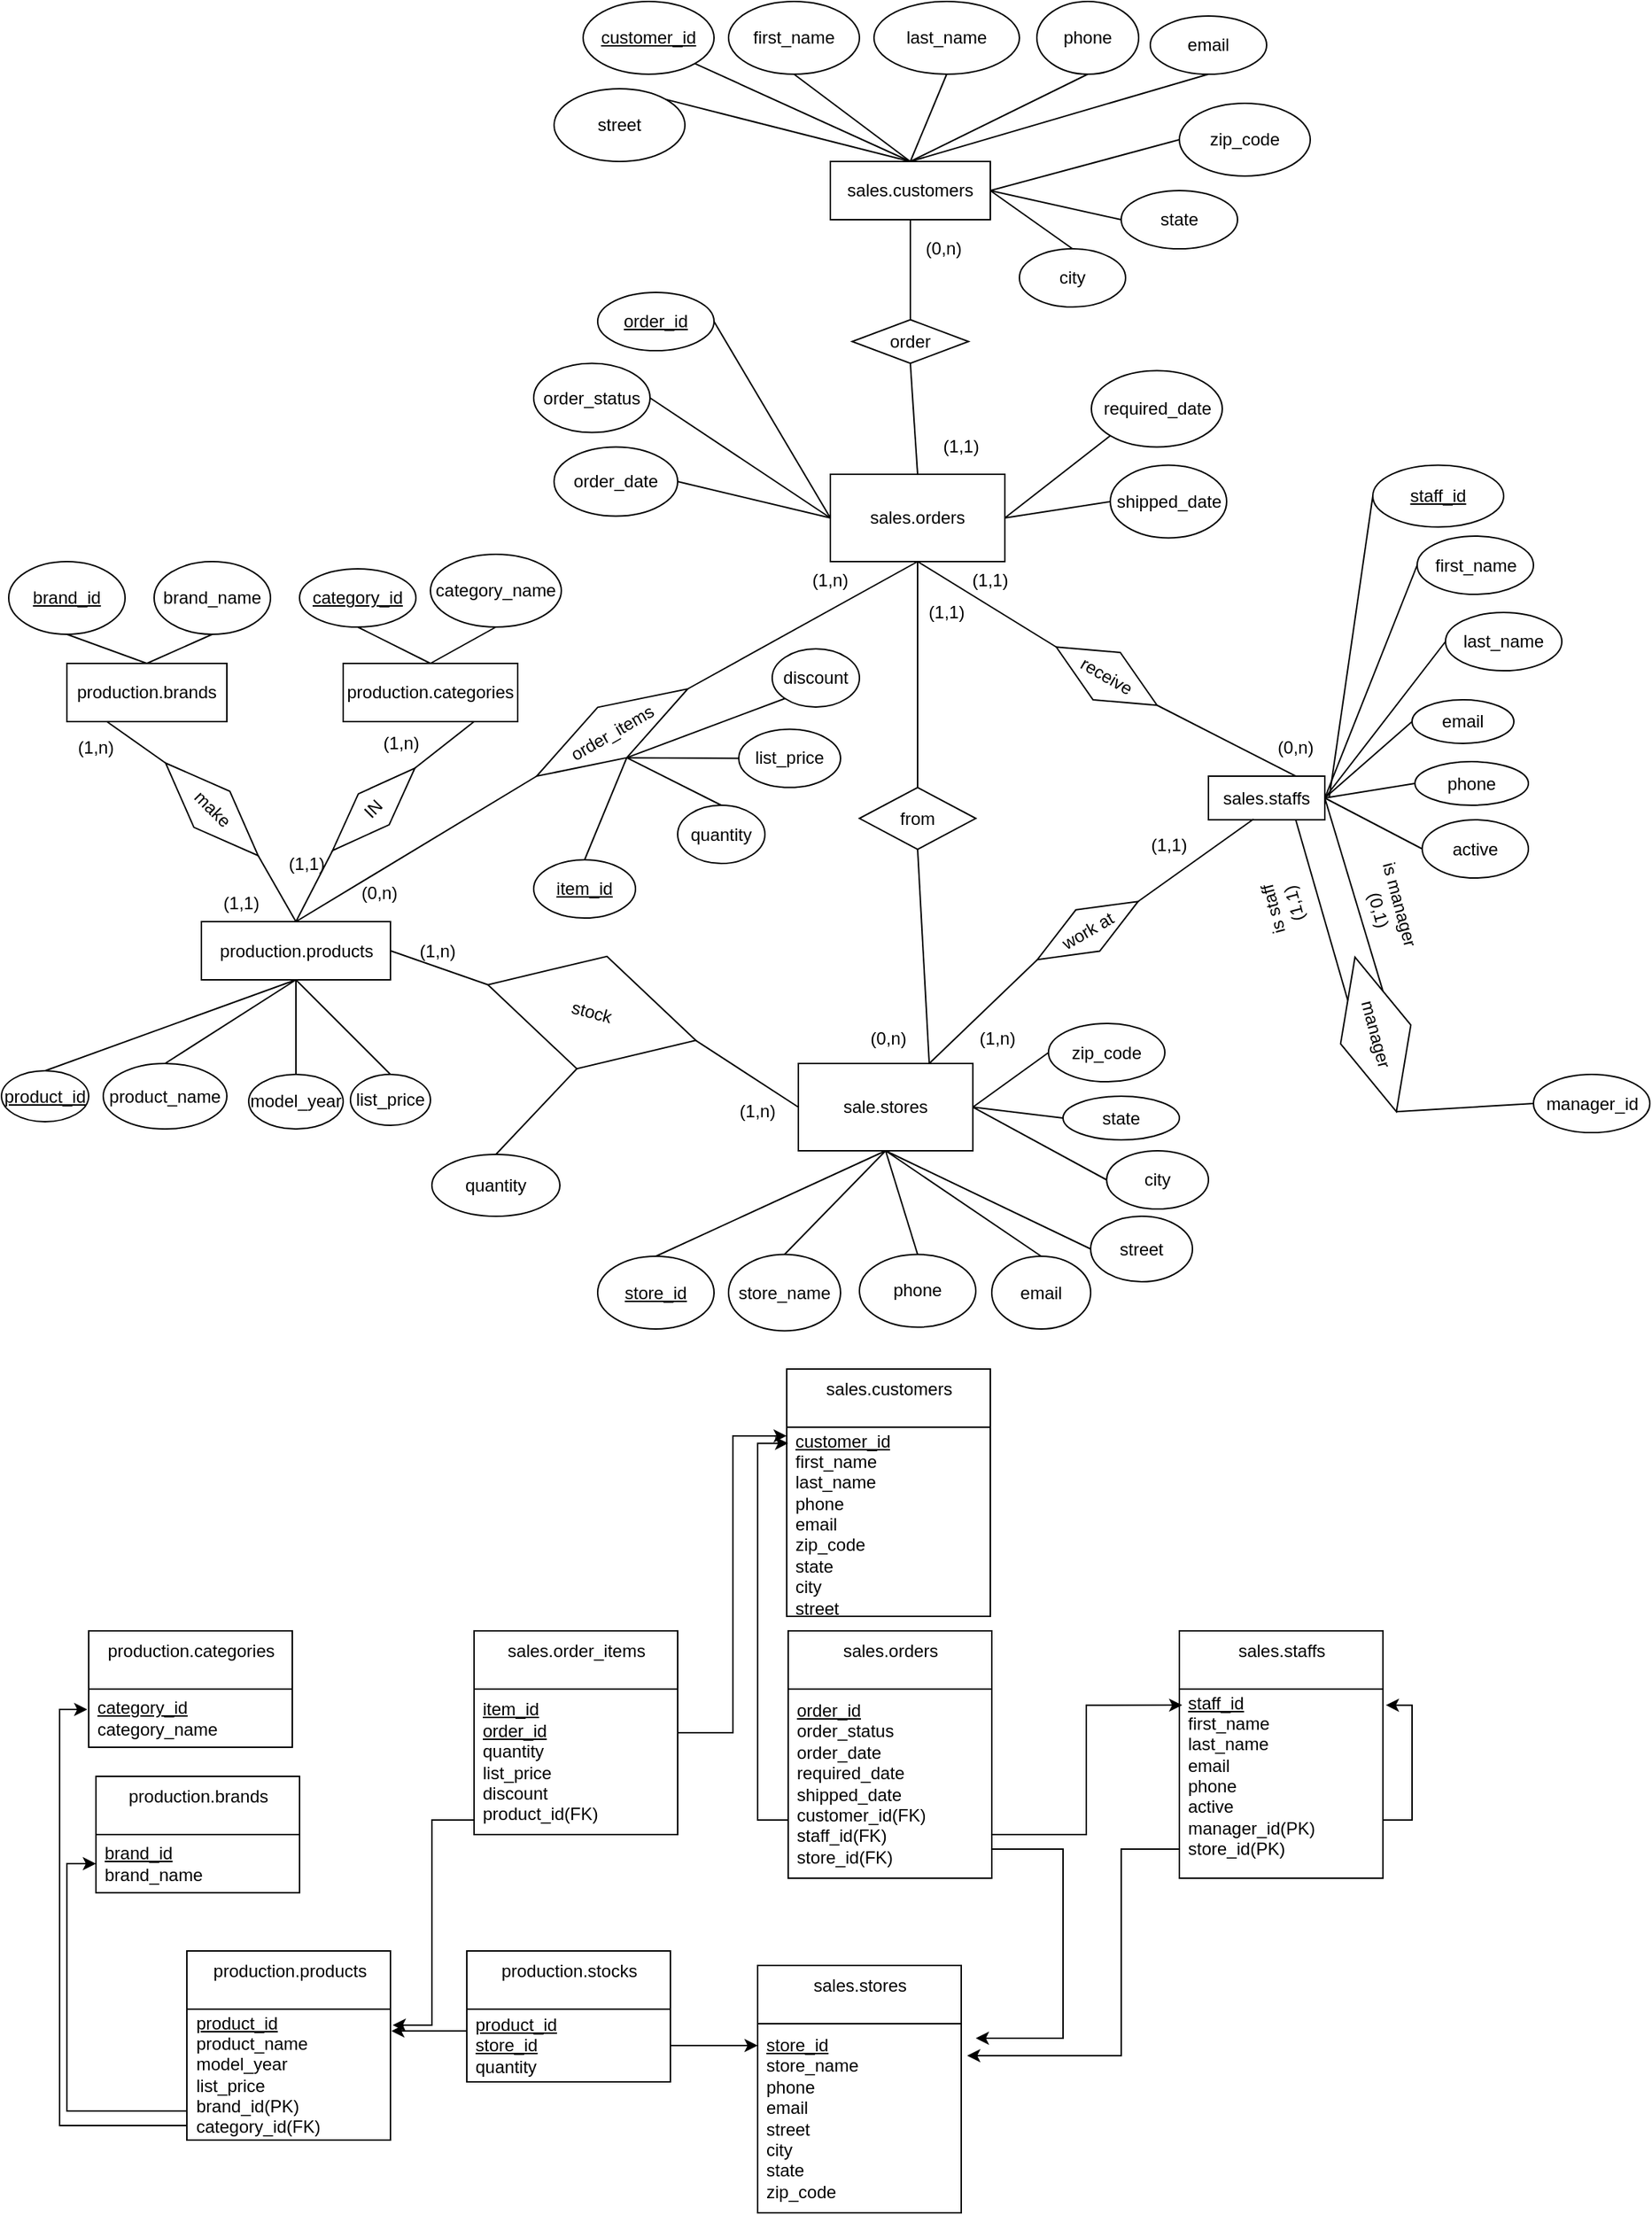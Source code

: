 <mxfile version="14.1.8" type="device"><diagram id="wmfl4f0m1y7JSXgyJRlf" name="Page-1"><mxGraphModel dx="1092" dy="494" grid="1" gridSize="10" guides="1" tooltips="1" connect="1" arrows="1" fold="1" page="1" pageScale="1" pageWidth="1654" pageHeight="2336" math="0" shadow="0"><root><mxCell id="0"/><mxCell id="1" parent="0"/><mxCell id="aGYe7nIc2LPb9iFw2X_y-1" value="production.brands" style="rounded=0;whiteSpace=wrap;html=1;" parent="1" vertex="1"><mxGeometry x="45" y="455" width="110" height="40" as="geometry"/></mxCell><mxCell id="aGYe7nIc2LPb9iFw2X_y-2" value="&lt;u&gt;brand_id&lt;/u&gt;" style="ellipse;whiteSpace=wrap;html=1;" parent="1" vertex="1"><mxGeometry x="5" y="385" width="80" height="50" as="geometry"/></mxCell><mxCell id="aGYe7nIc2LPb9iFw2X_y-3" value="brand_name" style="ellipse;whiteSpace=wrap;html=1;" parent="1" vertex="1"><mxGeometry x="105" y="385" width="80" height="50" as="geometry"/></mxCell><mxCell id="aGYe7nIc2LPb9iFw2X_y-4" value="production.categories" style="rounded=0;whiteSpace=wrap;html=1;" parent="1" vertex="1"><mxGeometry x="235" y="455" width="120" height="40" as="geometry"/></mxCell><mxCell id="aGYe7nIc2LPb9iFw2X_y-5" value="&lt;u&gt;category_id&lt;/u&gt;" style="ellipse;whiteSpace=wrap;html=1;" parent="1" vertex="1"><mxGeometry x="205" y="390" width="80" height="40" as="geometry"/></mxCell><mxCell id="aGYe7nIc2LPb9iFw2X_y-6" value="category_name" style="ellipse;whiteSpace=wrap;html=1;" parent="1" vertex="1"><mxGeometry x="295" y="380" width="90" height="50" as="geometry"/></mxCell><mxCell id="aGYe7nIc2LPb9iFw2X_y-7" value="production.products" style="rounded=0;whiteSpace=wrap;html=1;" parent="1" vertex="1"><mxGeometry x="137.5" y="632.5" width="130" height="40" as="geometry"/></mxCell><mxCell id="aGYe7nIc2LPb9iFw2X_y-8" value="&lt;u&gt;product_id&lt;/u&gt;" style="ellipse;whiteSpace=wrap;html=1;" parent="1" vertex="1"><mxGeometry y="735" width="60" height="35" as="geometry"/></mxCell><mxCell id="aGYe7nIc2LPb9iFw2X_y-9" value="product_name" style="ellipse;whiteSpace=wrap;html=1;" parent="1" vertex="1"><mxGeometry x="70" y="730" width="85" height="45" as="geometry"/></mxCell><mxCell id="aGYe7nIc2LPb9iFw2X_y-10" value="model_year" style="ellipse;whiteSpace=wrap;html=1;" parent="1" vertex="1"><mxGeometry x="170" y="737.5" width="65" height="37.5" as="geometry"/></mxCell><mxCell id="aGYe7nIc2LPb9iFw2X_y-11" value="list_price" style="ellipse;whiteSpace=wrap;html=1;" parent="1" vertex="1"><mxGeometry x="240" y="737.5" width="55" height="35" as="geometry"/></mxCell><mxCell id="aGYe7nIc2LPb9iFw2X_y-12" value="" style="endArrow=none;html=1;entryX=0.5;entryY=1;entryDx=0;entryDy=0;exitX=0.5;exitY=0;exitDx=0;exitDy=0;" parent="1" source="aGYe7nIc2LPb9iFw2X_y-1" target="aGYe7nIc2LPb9iFw2X_y-2" edge="1"><mxGeometry width="50" height="50" relative="1" as="geometry"><mxPoint x="425" y="555" as="sourcePoint"/><mxPoint x="475" y="505" as="targetPoint"/></mxGeometry></mxCell><mxCell id="aGYe7nIc2LPb9iFw2X_y-13" value="" style="endArrow=none;html=1;entryX=0.5;entryY=0;entryDx=0;entryDy=0;exitX=0.5;exitY=1;exitDx=0;exitDy=0;" parent="1" source="aGYe7nIc2LPb9iFw2X_y-3" target="aGYe7nIc2LPb9iFw2X_y-1" edge="1"><mxGeometry width="50" height="50" relative="1" as="geometry"><mxPoint x="110" y="465" as="sourcePoint"/><mxPoint x="55" y="445" as="targetPoint"/></mxGeometry></mxCell><mxCell id="aGYe7nIc2LPb9iFw2X_y-14" value="" style="endArrow=none;html=1;entryX=0.5;entryY=1;entryDx=0;entryDy=0;exitX=0.5;exitY=0;exitDx=0;exitDy=0;" parent="1" source="aGYe7nIc2LPb9iFw2X_y-4" target="aGYe7nIc2LPb9iFw2X_y-5" edge="1"><mxGeometry width="50" height="50" relative="1" as="geometry"><mxPoint x="120" y="475" as="sourcePoint"/><mxPoint x="65" y="455" as="targetPoint"/></mxGeometry></mxCell><mxCell id="aGYe7nIc2LPb9iFw2X_y-15" value="" style="endArrow=none;html=1;entryX=0.5;entryY=1;entryDx=0;entryDy=0;" parent="1" target="aGYe7nIc2LPb9iFw2X_y-6" edge="1"><mxGeometry width="50" height="50" relative="1" as="geometry"><mxPoint x="295" y="455" as="sourcePoint"/><mxPoint x="75" y="465" as="targetPoint"/></mxGeometry></mxCell><mxCell id="aGYe7nIc2LPb9iFw2X_y-16" value="" style="endArrow=none;html=1;entryX=0.5;entryY=1;entryDx=0;entryDy=0;exitX=0.5;exitY=0;exitDx=0;exitDy=0;" parent="1" source="aGYe7nIc2LPb9iFw2X_y-8" target="aGYe7nIc2LPb9iFw2X_y-7" edge="1"><mxGeometry width="50" height="50" relative="1" as="geometry"><mxPoint x="425" y="665" as="sourcePoint"/><mxPoint x="475" y="615" as="targetPoint"/></mxGeometry></mxCell><mxCell id="aGYe7nIc2LPb9iFw2X_y-17" value="" style="endArrow=none;html=1;entryX=0.5;entryY=1;entryDx=0;entryDy=0;exitX=0.5;exitY=0;exitDx=0;exitDy=0;" parent="1" source="aGYe7nIc2LPb9iFw2X_y-9" target="aGYe7nIc2LPb9iFw2X_y-7" edge="1"><mxGeometry width="50" height="50" relative="1" as="geometry"><mxPoint x="55" y="745" as="sourcePoint"/><mxPoint x="200" y="665" as="targetPoint"/></mxGeometry></mxCell><mxCell id="aGYe7nIc2LPb9iFw2X_y-18" value="" style="endArrow=none;html=1;entryX=0.5;entryY=1;entryDx=0;entryDy=0;exitX=0.5;exitY=0;exitDx=0;exitDy=0;" parent="1" source="aGYe7nIc2LPb9iFw2X_y-10" target="aGYe7nIc2LPb9iFw2X_y-7" edge="1"><mxGeometry width="50" height="50" relative="1" as="geometry"><mxPoint x="65" y="755" as="sourcePoint"/><mxPoint x="210" y="675" as="targetPoint"/></mxGeometry></mxCell><mxCell id="aGYe7nIc2LPb9iFw2X_y-19" value="" style="endArrow=none;html=1;entryX=0.5;entryY=1;entryDx=0;entryDy=0;exitX=0.5;exitY=0;exitDx=0;exitDy=0;" parent="1" source="aGYe7nIc2LPb9iFw2X_y-11" target="aGYe7nIc2LPb9iFw2X_y-7" edge="1"><mxGeometry width="50" height="50" relative="1" as="geometry"><mxPoint x="75" y="765" as="sourcePoint"/><mxPoint x="220" y="685" as="targetPoint"/></mxGeometry></mxCell><mxCell id="aGYe7nIc2LPb9iFw2X_y-22" value="make" style="rhombus;whiteSpace=wrap;html=1;rotation=45;" parent="1" vertex="1"><mxGeometry x="99.7" y="537.8" width="90" height="35" as="geometry"/></mxCell><mxCell id="aGYe7nIc2LPb9iFw2X_y-25" value="sales.customers" style="rounded=0;whiteSpace=wrap;html=1;" parent="1" vertex="1"><mxGeometry x="570" y="110" width="110" height="40" as="geometry"/></mxCell><mxCell id="aGYe7nIc2LPb9iFw2X_y-26" value="&lt;u&gt;customer_id&lt;/u&gt;" style="ellipse;whiteSpace=wrap;html=1;" parent="1" vertex="1"><mxGeometry x="400" width="90" height="50" as="geometry"/></mxCell><mxCell id="aGYe7nIc2LPb9iFw2X_y-27" value="first_name" style="ellipse;whiteSpace=wrap;html=1;" parent="1" vertex="1"><mxGeometry x="500" width="90" height="50" as="geometry"/></mxCell><mxCell id="aGYe7nIc2LPb9iFw2X_y-28" value="last_name" style="ellipse;whiteSpace=wrap;html=1;" parent="1" vertex="1"><mxGeometry x="600" width="100" height="50" as="geometry"/></mxCell><mxCell id="aGYe7nIc2LPb9iFw2X_y-29" value="phone" style="ellipse;whiteSpace=wrap;html=1;" parent="1" vertex="1"><mxGeometry x="712" width="70" height="50" as="geometry"/></mxCell><mxCell id="aGYe7nIc2LPb9iFw2X_y-30" value="email" style="ellipse;whiteSpace=wrap;html=1;" parent="1" vertex="1"><mxGeometry x="790" y="10" width="80" height="40" as="geometry"/></mxCell><mxCell id="aGYe7nIc2LPb9iFw2X_y-31" value="street" style="ellipse;whiteSpace=wrap;html=1;" parent="1" vertex="1"><mxGeometry x="380" y="60" width="90" height="50" as="geometry"/></mxCell><mxCell id="aGYe7nIc2LPb9iFw2X_y-32" value="city" style="ellipse;whiteSpace=wrap;html=1;" parent="1" vertex="1"><mxGeometry x="700" y="170" width="73" height="40" as="geometry"/></mxCell><mxCell id="aGYe7nIc2LPb9iFw2X_y-33" value="state" style="ellipse;whiteSpace=wrap;html=1;" parent="1" vertex="1"><mxGeometry x="770" y="130" width="80" height="40" as="geometry"/></mxCell><mxCell id="aGYe7nIc2LPb9iFw2X_y-34" value="zip_code" style="ellipse;whiteSpace=wrap;html=1;" parent="1" vertex="1"><mxGeometry x="810" y="70" width="90" height="50" as="geometry"/></mxCell><mxCell id="aGYe7nIc2LPb9iFw2X_y-36" value="" style="endArrow=none;html=1;entryX=1;entryY=1;entryDx=0;entryDy=0;exitX=0.5;exitY=0;exitDx=0;exitDy=0;" parent="1" source="aGYe7nIc2LPb9iFw2X_y-25" target="aGYe7nIc2LPb9iFw2X_y-26" edge="1"><mxGeometry width="50" height="50" relative="1" as="geometry"><mxPoint x="550" y="280" as="sourcePoint"/><mxPoint x="600" y="230" as="targetPoint"/></mxGeometry></mxCell><mxCell id="aGYe7nIc2LPb9iFw2X_y-37" value="" style="endArrow=none;html=1;entryX=1;entryY=0;entryDx=0;entryDy=0;exitX=0.5;exitY=0;exitDx=0;exitDy=0;" parent="1" source="aGYe7nIc2LPb9iFw2X_y-25" target="aGYe7nIc2LPb9iFw2X_y-31" edge="1"><mxGeometry width="50" height="50" relative="1" as="geometry"><mxPoint x="635" y="120" as="sourcePoint"/><mxPoint x="486.82" y="52.678" as="targetPoint"/></mxGeometry></mxCell><mxCell id="aGYe7nIc2LPb9iFw2X_y-39" value="" style="endArrow=none;html=1;entryX=0.5;entryY=1;entryDx=0;entryDy=0;exitX=0.5;exitY=0;exitDx=0;exitDy=0;" parent="1" source="aGYe7nIc2LPb9iFw2X_y-25" target="aGYe7nIc2LPb9iFw2X_y-27" edge="1"><mxGeometry width="50" height="50" relative="1" as="geometry"><mxPoint x="655" y="140" as="sourcePoint"/><mxPoint x="506.82" y="72.678" as="targetPoint"/></mxGeometry></mxCell><mxCell id="aGYe7nIc2LPb9iFw2X_y-40" value="" style="endArrow=none;html=1;entryX=0.5;entryY=1;entryDx=0;entryDy=0;exitX=0.5;exitY=0;exitDx=0;exitDy=0;" parent="1" source="aGYe7nIc2LPb9iFw2X_y-25" target="aGYe7nIc2LPb9iFw2X_y-28" edge="1"><mxGeometry width="50" height="50" relative="1" as="geometry"><mxPoint x="665" y="150" as="sourcePoint"/><mxPoint x="516.82" y="82.678" as="targetPoint"/></mxGeometry></mxCell><mxCell id="aGYe7nIc2LPb9iFw2X_y-41" value="" style="endArrow=none;html=1;entryX=0.5;entryY=1;entryDx=0;entryDy=0;exitX=0.5;exitY=0;exitDx=0;exitDy=0;" parent="1" source="aGYe7nIc2LPb9iFw2X_y-25" target="aGYe7nIc2LPb9iFw2X_y-29" edge="1"><mxGeometry width="50" height="50" relative="1" as="geometry"><mxPoint x="675" y="160" as="sourcePoint"/><mxPoint x="526.82" y="92.678" as="targetPoint"/></mxGeometry></mxCell><mxCell id="aGYe7nIc2LPb9iFw2X_y-42" value="" style="endArrow=none;html=1;entryX=0.5;entryY=1;entryDx=0;entryDy=0;exitX=0.5;exitY=0;exitDx=0;exitDy=0;" parent="1" source="aGYe7nIc2LPb9iFw2X_y-25" target="aGYe7nIc2LPb9iFw2X_y-30" edge="1"><mxGeometry width="50" height="50" relative="1" as="geometry"><mxPoint x="685" y="170" as="sourcePoint"/><mxPoint x="536.82" y="102.678" as="targetPoint"/></mxGeometry></mxCell><mxCell id="aGYe7nIc2LPb9iFw2X_y-43" value="" style="endArrow=none;html=1;entryX=0;entryY=0.5;entryDx=0;entryDy=0;exitX=1;exitY=0.5;exitDx=0;exitDy=0;" parent="1" source="aGYe7nIc2LPb9iFw2X_y-25" target="aGYe7nIc2LPb9iFw2X_y-34" edge="1"><mxGeometry width="50" height="50" relative="1" as="geometry"><mxPoint x="695" y="180" as="sourcePoint"/><mxPoint x="546.82" y="112.678" as="targetPoint"/></mxGeometry></mxCell><mxCell id="aGYe7nIc2LPb9iFw2X_y-44" value="" style="endArrow=none;html=1;entryX=1;entryY=0.5;entryDx=0;entryDy=0;exitX=0;exitY=0.5;exitDx=0;exitDy=0;" parent="1" source="aGYe7nIc2LPb9iFw2X_y-33" target="aGYe7nIc2LPb9iFw2X_y-25" edge="1"><mxGeometry width="50" height="50" relative="1" as="geometry"><mxPoint x="705" y="190" as="sourcePoint"/><mxPoint x="556.82" y="122.678" as="targetPoint"/></mxGeometry></mxCell><mxCell id="aGYe7nIc2LPb9iFw2X_y-45" value="" style="endArrow=none;html=1;entryX=1;entryY=0.5;entryDx=0;entryDy=0;exitX=0.5;exitY=0;exitDx=0;exitDy=0;" parent="1" source="aGYe7nIc2LPb9iFw2X_y-32" target="aGYe7nIc2LPb9iFw2X_y-25" edge="1"><mxGeometry width="50" height="50" relative="1" as="geometry"><mxPoint x="715" y="200" as="sourcePoint"/><mxPoint x="566.82" y="132.678" as="targetPoint"/></mxGeometry></mxCell><mxCell id="aGYe7nIc2LPb9iFw2X_y-46" value="sale.stores" style="rounded=0;whiteSpace=wrap;html=1;" parent="1" vertex="1"><mxGeometry x="548" y="730" width="120" height="60" as="geometry"/></mxCell><mxCell id="aGYe7nIc2LPb9iFw2X_y-47" value="&lt;u&gt;store_id&lt;/u&gt;" style="ellipse;whiteSpace=wrap;html=1;" parent="1" vertex="1"><mxGeometry x="410" y="862.5" width="80" height="50" as="geometry"/></mxCell><mxCell id="aGYe7nIc2LPb9iFw2X_y-48" value="store_name" style="ellipse;whiteSpace=wrap;html=1;" parent="1" vertex="1"><mxGeometry x="500" y="861.25" width="77" height="52.5" as="geometry"/></mxCell><mxCell id="aGYe7nIc2LPb9iFw2X_y-49" value="phone" style="ellipse;whiteSpace=wrap;html=1;" parent="1" vertex="1"><mxGeometry x="590" y="861.25" width="80" height="50" as="geometry"/></mxCell><mxCell id="aGYe7nIc2LPb9iFw2X_y-50" value="email" style="ellipse;whiteSpace=wrap;html=1;" parent="1" vertex="1"><mxGeometry x="681" y="862.5" width="68" height="50" as="geometry"/></mxCell><mxCell id="aGYe7nIc2LPb9iFw2X_y-51" value="street" style="ellipse;whiteSpace=wrap;html=1;" parent="1" vertex="1"><mxGeometry x="749" y="835" width="70" height="45" as="geometry"/></mxCell><mxCell id="aGYe7nIc2LPb9iFw2X_y-52" value="city" style="ellipse;whiteSpace=wrap;html=1;" parent="1" vertex="1"><mxGeometry x="760" y="790" width="70" height="40" as="geometry"/></mxCell><mxCell id="aGYe7nIc2LPb9iFw2X_y-53" value="state" style="ellipse;whiteSpace=wrap;html=1;" parent="1" vertex="1"><mxGeometry x="730" y="752.5" width="80" height="30" as="geometry"/></mxCell><mxCell id="aGYe7nIc2LPb9iFw2X_y-54" value="zip_code" style="ellipse;whiteSpace=wrap;html=1;" parent="1" vertex="1"><mxGeometry x="720" y="702.5" width="80" height="40" as="geometry"/></mxCell><mxCell id="aGYe7nIc2LPb9iFw2X_y-57" value="" style="endArrow=none;html=1;entryX=0.5;entryY=1;entryDx=0;entryDy=0;exitX=0.5;exitY=0;exitDx=0;exitDy=0;" parent="1" source="aGYe7nIc2LPb9iFw2X_y-47" target="aGYe7nIc2LPb9iFw2X_y-46" edge="1"><mxGeometry width="50" height="50" relative="1" as="geometry"><mxPoint x="830" y="832.5" as="sourcePoint"/><mxPoint x="880" y="782.5" as="targetPoint"/></mxGeometry></mxCell><mxCell id="aGYe7nIc2LPb9iFw2X_y-58" value="" style="endArrow=none;html=1;entryX=0.5;entryY=1;entryDx=0;entryDy=0;exitX=0.5;exitY=0;exitDx=0;exitDy=0;" parent="1" source="aGYe7nIc2LPb9iFw2X_y-48" target="aGYe7nIc2LPb9iFw2X_y-46" edge="1"><mxGeometry width="50" height="50" relative="1" as="geometry"><mxPoint x="460" y="872.5" as="sourcePoint"/><mxPoint x="642" y="832.5" as="targetPoint"/></mxGeometry></mxCell><mxCell id="aGYe7nIc2LPb9iFw2X_y-59" value="" style="endArrow=none;html=1;entryX=0.5;entryY=1;entryDx=0;entryDy=0;exitX=0.5;exitY=0;exitDx=0;exitDy=0;" parent="1" source="aGYe7nIc2LPb9iFw2X_y-49" target="aGYe7nIc2LPb9iFw2X_y-46" edge="1"><mxGeometry width="50" height="50" relative="1" as="geometry"><mxPoint x="470" y="882.5" as="sourcePoint"/><mxPoint x="652" y="842.5" as="targetPoint"/></mxGeometry></mxCell><mxCell id="aGYe7nIc2LPb9iFw2X_y-60" value="" style="endArrow=none;html=1;entryX=0.5;entryY=1;entryDx=0;entryDy=0;exitX=0.5;exitY=0;exitDx=0;exitDy=0;" parent="1" source="aGYe7nIc2LPb9iFw2X_y-50" target="aGYe7nIc2LPb9iFw2X_y-46" edge="1"><mxGeometry width="50" height="50" relative="1" as="geometry"><mxPoint x="480" y="892.5" as="sourcePoint"/><mxPoint x="662" y="852.5" as="targetPoint"/></mxGeometry></mxCell><mxCell id="aGYe7nIc2LPb9iFw2X_y-61" value="" style="endArrow=none;html=1;entryX=0.5;entryY=1;entryDx=0;entryDy=0;exitX=0;exitY=0.5;exitDx=0;exitDy=0;" parent="1" source="aGYe7nIc2LPb9iFw2X_y-51" target="aGYe7nIc2LPb9iFw2X_y-46" edge="1"><mxGeometry width="50" height="50" relative="1" as="geometry"><mxPoint x="725" y="872.5" as="sourcePoint"/><mxPoint x="642" y="832.5" as="targetPoint"/></mxGeometry></mxCell><mxCell id="aGYe7nIc2LPb9iFw2X_y-62" value="" style="endArrow=none;html=1;entryX=1;entryY=0.5;entryDx=0;entryDy=0;exitX=0;exitY=0.5;exitDx=0;exitDy=0;" parent="1" source="aGYe7nIc2LPb9iFw2X_y-52" target="aGYe7nIc2LPb9iFw2X_y-46" edge="1"><mxGeometry width="50" height="50" relative="1" as="geometry"><mxPoint x="735" y="882.5" as="sourcePoint"/><mxPoint x="652" y="842.5" as="targetPoint"/></mxGeometry></mxCell><mxCell id="aGYe7nIc2LPb9iFw2X_y-63" value="" style="endArrow=none;html=1;entryX=1;entryY=0.5;entryDx=0;entryDy=0;exitX=0;exitY=0.5;exitDx=0;exitDy=0;" parent="1" source="aGYe7nIc2LPb9iFw2X_y-53" target="aGYe7nIc2LPb9iFw2X_y-46" edge="1"><mxGeometry width="50" height="50" relative="1" as="geometry"><mxPoint x="770" y="820" as="sourcePoint"/><mxPoint x="702" y="802.5" as="targetPoint"/></mxGeometry></mxCell><mxCell id="aGYe7nIc2LPb9iFw2X_y-64" value="" style="endArrow=none;html=1;entryX=0;entryY=0.5;entryDx=0;entryDy=0;exitX=1;exitY=0.5;exitDx=0;exitDy=0;" parent="1" source="aGYe7nIc2LPb9iFw2X_y-46" target="aGYe7nIc2LPb9iFw2X_y-54" edge="1"><mxGeometry width="50" height="50" relative="1" as="geometry"><mxPoint x="780" y="830" as="sourcePoint"/><mxPoint x="712" y="812.5" as="targetPoint"/></mxGeometry></mxCell><mxCell id="aGYe7nIc2LPb9iFw2X_y-65" value="sales.staffs" style="rounded=0;whiteSpace=wrap;html=1;" parent="1" vertex="1"><mxGeometry x="830" y="532.5" width="80" height="30" as="geometry"/></mxCell><mxCell id="aGYe7nIc2LPb9iFw2X_y-66" value="&lt;u&gt;staff_id&lt;/u&gt;" style="ellipse;whiteSpace=wrap;html=1;" parent="1" vertex="1"><mxGeometry x="943" y="318.75" width="90" height="42.5" as="geometry"/></mxCell><mxCell id="aGYe7nIc2LPb9iFw2X_y-67" value="first_name" style="ellipse;whiteSpace=wrap;html=1;" parent="1" vertex="1"><mxGeometry x="973.5" y="367.5" width="80" height="40" as="geometry"/></mxCell><mxCell id="aGYe7nIc2LPb9iFw2X_y-70" value="last_name" style="ellipse;whiteSpace=wrap;html=1;" parent="1" vertex="1"><mxGeometry x="993" y="420" width="80" height="40" as="geometry"/></mxCell><mxCell id="aGYe7nIc2LPb9iFw2X_y-71" value="email" style="ellipse;whiteSpace=wrap;html=1;" parent="1" vertex="1"><mxGeometry x="970" y="480" width="70" height="30" as="geometry"/></mxCell><mxCell id="aGYe7nIc2LPb9iFw2X_y-72" value="phone" style="ellipse;whiteSpace=wrap;html=1;" parent="1" vertex="1"><mxGeometry x="972" y="522.5" width="78" height="30" as="geometry"/></mxCell><mxCell id="aGYe7nIc2LPb9iFw2X_y-73" value="active" style="ellipse;whiteSpace=wrap;html=1;" parent="1" vertex="1"><mxGeometry x="977" y="562.5" width="73" height="40" as="geometry"/></mxCell><mxCell id="dNtPmJT1Vx7L7zEbAUXA-1" value="manager" style="rhombus;whiteSpace=wrap;html=1;rotation=75;" parent="1" vertex="1"><mxGeometry x="890" y="685" width="110" height="50" as="geometry"/></mxCell><mxCell id="dNtPmJT1Vx7L7zEbAUXA-2" value="&lt;span&gt;manager_id&lt;/span&gt;" style="ellipse;whiteSpace=wrap;html=1;" parent="1" vertex="1"><mxGeometry x="1053.5" y="737.5" width="80" height="40" as="geometry"/></mxCell><mxCell id="dNtPmJT1Vx7L7zEbAUXA-4" value="" style="endArrow=none;html=1;entryX=0;entryY=0.5;entryDx=0;entryDy=0;exitX=1;exitY=0.5;exitDx=0;exitDy=0;" parent="1" source="dNtPmJT1Vx7L7zEbAUXA-1" target="dNtPmJT1Vx7L7zEbAUXA-2" edge="1"><mxGeometry width="50" height="50" relative="1" as="geometry"><mxPoint x="1020" y="602.5" as="sourcePoint"/><mxPoint x="1070" y="552.5" as="targetPoint"/></mxGeometry></mxCell><mxCell id="dNtPmJT1Vx7L7zEbAUXA-8" value="" style="endArrow=none;html=1;entryX=1;entryY=0.5;entryDx=0;entryDy=0;exitX=0;exitY=0.5;exitDx=0;exitDy=0;" parent="1" source="aGYe7nIc2LPb9iFw2X_y-71" target="aGYe7nIc2LPb9iFw2X_y-65" edge="1"><mxGeometry width="50" height="50" relative="1" as="geometry"><mxPoint x="840" y="557.5" as="sourcePoint"/><mxPoint x="740" y="622.5" as="targetPoint"/></mxGeometry></mxCell><mxCell id="dNtPmJT1Vx7L7zEbAUXA-9" value="" style="endArrow=none;html=1;entryX=1;entryY=0.5;entryDx=0;entryDy=0;exitX=0;exitY=0.5;exitDx=0;exitDy=0;" parent="1" source="aGYe7nIc2LPb9iFw2X_y-72" target="aGYe7nIc2LPb9iFw2X_y-65" edge="1"><mxGeometry width="50" height="50" relative="1" as="geometry"><mxPoint x="980" y="505" as="sourcePoint"/><mxPoint x="920" y="557.5" as="targetPoint"/></mxGeometry></mxCell><mxCell id="dNtPmJT1Vx7L7zEbAUXA-10" value="" style="endArrow=none;html=1;entryX=1;entryY=0.5;entryDx=0;entryDy=0;exitX=0;exitY=0.5;exitDx=0;exitDy=0;" parent="1" source="aGYe7nIc2LPb9iFw2X_y-73" target="aGYe7nIc2LPb9iFw2X_y-65" edge="1"><mxGeometry width="50" height="50" relative="1" as="geometry"><mxPoint x="990" y="515" as="sourcePoint"/><mxPoint x="930" y="567.5" as="targetPoint"/></mxGeometry></mxCell><mxCell id="dNtPmJT1Vx7L7zEbAUXA-11" value="" style="endArrow=none;html=1;entryX=0;entryY=0;entryDx=0;entryDy=0;exitX=1;exitY=0.5;exitDx=0;exitDy=0;" parent="1" source="aGYe7nIc2LPb9iFw2X_y-65" target="dNtPmJT1Vx7L7zEbAUXA-1" edge="1"><mxGeometry width="50" height="50" relative="1" as="geometry"><mxPoint x="1000" y="525" as="sourcePoint"/><mxPoint x="940" y="577.5" as="targetPoint"/></mxGeometry></mxCell><mxCell id="dNtPmJT1Vx7L7zEbAUXA-12" value="" style="endArrow=none;html=1;entryX=0;entryY=1;entryDx=0;entryDy=0;exitX=0.75;exitY=1;exitDx=0;exitDy=0;" parent="1" source="aGYe7nIc2LPb9iFw2X_y-65" target="dNtPmJT1Vx7L7zEbAUXA-1" edge="1"><mxGeometry width="50" height="50" relative="1" as="geometry"><mxPoint x="920" y="557.5" as="sourcePoint"/><mxPoint x="997.393" y="639.216" as="targetPoint"/></mxGeometry></mxCell><mxCell id="dNtPmJT1Vx7L7zEbAUXA-14" value="stock" style="rhombus;whiteSpace=wrap;html=1;rotation=15;" parent="1" vertex="1"><mxGeometry x="332" y="655" width="148" height="80" as="geometry"/></mxCell><mxCell id="dNtPmJT1Vx7L7zEbAUXA-17" value="quantity" style="ellipse;whiteSpace=wrap;html=1;" parent="1" vertex="1"><mxGeometry x="296" y="792.5" width="88" height="42.5" as="geometry"/></mxCell><mxCell id="dNtPmJT1Vx7L7zEbAUXA-18" value="" style="endArrow=none;html=1;exitX=0.5;exitY=1;exitDx=0;exitDy=0;entryX=0.5;entryY=0;entryDx=0;entryDy=0;" parent="1" source="dNtPmJT1Vx7L7zEbAUXA-14" target="dNtPmJT1Vx7L7zEbAUXA-17" edge="1"><mxGeometry width="50" height="50" relative="1" as="geometry"><mxPoint x="598" y="700" as="sourcePoint"/><mxPoint x="648" y="650" as="targetPoint"/></mxGeometry></mxCell><mxCell id="dNtPmJT1Vx7L7zEbAUXA-20" value="" style="endArrow=none;html=1;entryX=1;entryY=0.5;entryDx=0;entryDy=0;exitX=0;exitY=0.5;exitDx=0;exitDy=0;" parent="1" source="aGYe7nIc2LPb9iFw2X_y-46" target="dNtPmJT1Vx7L7zEbAUXA-14" edge="1"><mxGeometry width="50" height="50" relative="1" as="geometry"><mxPoint x="668" y="720" as="sourcePoint"/><mxPoint x="718" y="660" as="targetPoint"/></mxGeometry></mxCell><mxCell id="dNtPmJT1Vx7L7zEbAUXA-21" value="" style="endArrow=none;html=1;entryX=1;entryY=0.5;entryDx=0;entryDy=0;exitX=0;exitY=0.5;exitDx=0;exitDy=0;" parent="1" source="dNtPmJT1Vx7L7zEbAUXA-14" target="aGYe7nIc2LPb9iFw2X_y-7" edge="1"><mxGeometry width="50" height="50" relative="1" as="geometry"><mxPoint x="670" y="592.5" as="sourcePoint"/><mxPoint x="720" y="542.5" as="targetPoint"/></mxGeometry></mxCell><mxCell id="o3Uc1epdfsJFUodehDG8-1" value="sales.orders" style="rounded=0;whiteSpace=wrap;html=1;" parent="1" vertex="1"><mxGeometry x="570" y="325" width="120" height="60" as="geometry"/></mxCell><mxCell id="o3Uc1epdfsJFUodehDG8-2" value="&lt;u&gt;order_id&lt;/u&gt;" style="ellipse;whiteSpace=wrap;html=1;" parent="1" vertex="1"><mxGeometry x="410" y="200" width="80" height="40" as="geometry"/></mxCell><mxCell id="o3Uc1epdfsJFUodehDG8-3" value="order_status" style="ellipse;whiteSpace=wrap;html=1;" parent="1" vertex="1"><mxGeometry x="366" y="248.75" width="80" height="47.5" as="geometry"/></mxCell><mxCell id="o3Uc1epdfsJFUodehDG8-4" value="order_date" style="ellipse;whiteSpace=wrap;html=1;" parent="1" vertex="1"><mxGeometry x="380" y="306.25" width="85" height="47.5" as="geometry"/></mxCell><mxCell id="o3Uc1epdfsJFUodehDG8-5" value="required_date" style="ellipse;whiteSpace=wrap;html=1;" parent="1" vertex="1"><mxGeometry x="749.5" y="253.75" width="90" height="52.5" as="geometry"/></mxCell><mxCell id="o3Uc1epdfsJFUodehDG8-6" value="shipped_date" style="ellipse;whiteSpace=wrap;html=1;" parent="1" vertex="1"><mxGeometry x="762.5" y="318.75" width="80" height="50" as="geometry"/></mxCell><mxCell id="o3Uc1epdfsJFUodehDG8-9" value="" style="endArrow=none;html=1;entryX=1;entryY=0.5;entryDx=0;entryDy=0;exitX=0;exitY=0.5;exitDx=0;exitDy=0;" parent="1" source="o3Uc1epdfsJFUodehDG8-1" target="o3Uc1epdfsJFUodehDG8-2" edge="1"><mxGeometry width="50" height="50" relative="1" as="geometry"><mxPoint x="402.5" y="440" as="sourcePoint"/><mxPoint x="452.5" y="390" as="targetPoint"/></mxGeometry></mxCell><mxCell id="o3Uc1epdfsJFUodehDG8-10" value="" style="endArrow=none;html=1;entryX=1;entryY=0.5;entryDx=0;entryDy=0;exitX=0;exitY=0.5;exitDx=0;exitDy=0;" parent="1" source="o3Uc1epdfsJFUodehDG8-1" target="o3Uc1epdfsJFUodehDG8-3" edge="1"><mxGeometry width="50" height="50" relative="1" as="geometry"><mxPoint x="602.5" y="352.5" as="sourcePoint"/><mxPoint x="562.5" y="287.5" as="targetPoint"/></mxGeometry></mxCell><mxCell id="o3Uc1epdfsJFUodehDG8-11" value="" style="endArrow=none;html=1;entryX=1;entryY=0.5;entryDx=0;entryDy=0;exitX=0;exitY=0.5;exitDx=0;exitDy=0;" parent="1" source="o3Uc1epdfsJFUodehDG8-1" target="o3Uc1epdfsJFUodehDG8-4" edge="1"><mxGeometry width="50" height="50" relative="1" as="geometry"><mxPoint x="612.5" y="362.5" as="sourcePoint"/><mxPoint x="572.5" y="297.5" as="targetPoint"/></mxGeometry></mxCell><mxCell id="o3Uc1epdfsJFUodehDG8-12" value="" style="endArrow=none;html=1;entryX=0;entryY=1;entryDx=0;entryDy=0;exitX=1;exitY=0.5;exitDx=0;exitDy=0;" parent="1" source="o3Uc1epdfsJFUodehDG8-1" target="o3Uc1epdfsJFUodehDG8-5" edge="1"><mxGeometry width="50" height="50" relative="1" as="geometry"><mxPoint x="622.5" y="372.5" as="sourcePoint"/><mxPoint x="582.5" y="307.5" as="targetPoint"/></mxGeometry></mxCell><mxCell id="o3Uc1epdfsJFUodehDG8-13" value="" style="endArrow=none;html=1;entryX=0;entryY=0.5;entryDx=0;entryDy=0;exitX=1;exitY=0.5;exitDx=0;exitDy=0;" parent="1" source="o3Uc1epdfsJFUodehDG8-1" target="o3Uc1epdfsJFUodehDG8-6" edge="1"><mxGeometry width="50" height="50" relative="1" as="geometry"><mxPoint x="632.5" y="382.5" as="sourcePoint"/><mxPoint x="592.5" y="317.5" as="targetPoint"/></mxGeometry></mxCell><mxCell id="o3Uc1epdfsJFUodehDG8-14" value="" style="endArrow=none;html=1;entryX=0;entryY=0.5;entryDx=0;entryDy=0;" parent="1" target="aGYe7nIc2LPb9iFw2X_y-66" edge="1"><mxGeometry width="50" height="50" relative="1" as="geometry"><mxPoint x="913" y="547.5" as="sourcePoint"/><mxPoint x="793" y="587.5" as="targetPoint"/></mxGeometry></mxCell><mxCell id="o3Uc1epdfsJFUodehDG8-15" value="" style="endArrow=none;html=1;entryX=0;entryY=0.5;entryDx=0;entryDy=0;exitX=1;exitY=0.5;exitDx=0;exitDy=0;" parent="1" source="aGYe7nIc2LPb9iFw2X_y-65" target="aGYe7nIc2LPb9iFw2X_y-67" edge="1"><mxGeometry width="50" height="50" relative="1" as="geometry"><mxPoint x="923" y="557.5" as="sourcePoint"/><mxPoint x="953.0" y="350" as="targetPoint"/></mxGeometry></mxCell><mxCell id="o3Uc1epdfsJFUodehDG8-16" value="" style="endArrow=none;html=1;entryX=0;entryY=0.5;entryDx=0;entryDy=0;exitX=1;exitY=0.5;exitDx=0;exitDy=0;" parent="1" source="aGYe7nIc2LPb9iFw2X_y-65" target="aGYe7nIc2LPb9iFw2X_y-70" edge="1"><mxGeometry width="50" height="50" relative="1" as="geometry"><mxPoint x="933" y="567.5" as="sourcePoint"/><mxPoint x="963.0" y="360" as="targetPoint"/></mxGeometry></mxCell><mxCell id="o3Uc1epdfsJFUodehDG8-17" value="" style="endArrow=none;html=1;entryX=0;entryY=0.5;entryDx=0;entryDy=0;exitX=0.25;exitY=1;exitDx=0;exitDy=0;" parent="1" source="aGYe7nIc2LPb9iFw2X_y-1" target="aGYe7nIc2LPb9iFw2X_y-22" edge="1"><mxGeometry width="50" height="50" relative="1" as="geometry"><mxPoint x="350" y="610" as="sourcePoint"/><mxPoint x="400" y="560" as="targetPoint"/></mxGeometry></mxCell><mxCell id="o3Uc1epdfsJFUodehDG8-18" value="" style="endArrow=none;html=1;entryX=1;entryY=0.5;entryDx=0;entryDy=0;exitX=0.5;exitY=0;exitDx=0;exitDy=0;" parent="1" source="aGYe7nIc2LPb9iFw2X_y-7" target="aGYe7nIc2LPb9iFw2X_y-22" edge="1"><mxGeometry width="50" height="50" relative="1" as="geometry"><mxPoint x="350" y="610" as="sourcePoint"/><mxPoint x="400" y="560" as="targetPoint"/></mxGeometry></mxCell><mxCell id="o3Uc1epdfsJFUodehDG8-19" value="IN" style="rhombus;whiteSpace=wrap;html=1;rotation=-45;" parent="1" vertex="1"><mxGeometry x="216" y="540.3" width="80" height="30" as="geometry"/></mxCell><mxCell id="o3Uc1epdfsJFUodehDG8-20" value="" style="endArrow=none;html=1;entryX=1;entryY=0.5;entryDx=0;entryDy=0;exitX=0.75;exitY=1;exitDx=0;exitDy=0;" parent="1" source="aGYe7nIc2LPb9iFw2X_y-4" target="o3Uc1epdfsJFUodehDG8-19" edge="1"><mxGeometry width="50" height="50" relative="1" as="geometry"><mxPoint x="350" y="610" as="sourcePoint"/><mxPoint x="400" y="560" as="targetPoint"/></mxGeometry></mxCell><mxCell id="o3Uc1epdfsJFUodehDG8-21" value="" style="endArrow=none;html=1;entryX=0;entryY=0.5;entryDx=0;entryDy=0;exitX=0.5;exitY=0;exitDx=0;exitDy=0;" parent="1" source="aGYe7nIc2LPb9iFw2X_y-7" target="o3Uc1epdfsJFUodehDG8-19" edge="1"><mxGeometry width="50" height="50" relative="1" as="geometry"><mxPoint x="350" y="610" as="sourcePoint"/><mxPoint x="400" y="560" as="targetPoint"/></mxGeometry></mxCell><mxCell id="o3Uc1epdfsJFUodehDG8-24" value="quantity" style="ellipse;whiteSpace=wrap;html=1;" parent="1" vertex="1"><mxGeometry x="465" y="552.5" width="60" height="40" as="geometry"/></mxCell><mxCell id="o3Uc1epdfsJFUodehDG8-25" value="list_price" style="ellipse;whiteSpace=wrap;html=1;" parent="1" vertex="1"><mxGeometry x="507" y="500.3" width="70" height="40" as="geometry"/></mxCell><mxCell id="o3Uc1epdfsJFUodehDG8-26" value="discount" style="ellipse;whiteSpace=wrap;html=1;" parent="1" vertex="1"><mxGeometry x="530" y="445" width="60" height="40" as="geometry"/></mxCell><mxCell id="o3Uc1epdfsJFUodehDG8-28" value="" style="endArrow=none;html=1;entryX=0.5;entryY=1;entryDx=0;entryDy=0;exitX=1;exitY=0.5;exitDx=0;exitDy=0;" parent="1" source="o3Uc1epdfsJFUodehDG8-29" target="o3Uc1epdfsJFUodehDG8-1" edge="1"><mxGeometry width="50" height="50" relative="1" as="geometry"><mxPoint x="480" y="470" as="sourcePoint"/><mxPoint x="1010" y="450" as="targetPoint"/></mxGeometry></mxCell><mxCell id="o3Uc1epdfsJFUodehDG8-29" value="order_items" style="rhombus;whiteSpace=wrap;html=1;rotation=-30;" parent="1" vertex="1"><mxGeometry x="360" y="482.5" width="120" height="40" as="geometry"/></mxCell><mxCell id="o3Uc1epdfsJFUodehDG8-30" value="" style="endArrow=none;html=1;entryX=0;entryY=0.5;entryDx=0;entryDy=0;exitX=0.5;exitY=0;exitDx=0;exitDy=0;" parent="1" source="aGYe7nIc2LPb9iFw2X_y-7" target="o3Uc1epdfsJFUodehDG8-29" edge="1"><mxGeometry width="50" height="50" relative="1" as="geometry"><mxPoint x="670" y="650" as="sourcePoint"/><mxPoint x="720" y="600" as="targetPoint"/></mxGeometry></mxCell><mxCell id="o3Uc1epdfsJFUodehDG8-31" value="&lt;u&gt;item_id&lt;/u&gt;" style="ellipse;whiteSpace=wrap;html=1;" parent="1" vertex="1"><mxGeometry x="366" y="590" width="70" height="40" as="geometry"/></mxCell><mxCell id="o3Uc1epdfsJFUodehDG8-33" value="" style="endArrow=none;html=1;entryX=0.5;entryY=1;entryDx=0;entryDy=0;exitX=0.5;exitY=0;exitDx=0;exitDy=0;" parent="1" source="o3Uc1epdfsJFUodehDG8-31" target="o3Uc1epdfsJFUodehDG8-29" edge="1"><mxGeometry width="50" height="50" relative="1" as="geometry"><mxPoint x="940" y="520" as="sourcePoint"/><mxPoint x="990" y="470" as="targetPoint"/></mxGeometry></mxCell><mxCell id="o3Uc1epdfsJFUodehDG8-34" value="" style="endArrow=none;html=1;entryX=0.5;entryY=1;entryDx=0;entryDy=0;exitX=0.5;exitY=0;exitDx=0;exitDy=0;" parent="1" source="o3Uc1epdfsJFUodehDG8-24" target="o3Uc1epdfsJFUodehDG8-29" edge="1"><mxGeometry width="50" height="50" relative="1" as="geometry"><mxPoint x="411.0" y="600" as="sourcePoint"/><mxPoint x="440.0" y="529.821" as="targetPoint"/></mxGeometry></mxCell><mxCell id="o3Uc1epdfsJFUodehDG8-35" value="" style="endArrow=none;html=1;entryX=0.5;entryY=1;entryDx=0;entryDy=0;exitX=0;exitY=0.5;exitDx=0;exitDy=0;" parent="1" source="o3Uc1epdfsJFUodehDG8-25" target="o3Uc1epdfsJFUodehDG8-29" edge="1"><mxGeometry width="50" height="50" relative="1" as="geometry"><mxPoint x="421.0" y="610" as="sourcePoint"/><mxPoint x="450.0" y="539.821" as="targetPoint"/></mxGeometry></mxCell><mxCell id="o3Uc1epdfsJFUodehDG8-36" value="" style="endArrow=none;html=1;entryX=0.5;entryY=1;entryDx=0;entryDy=0;exitX=0;exitY=1;exitDx=0;exitDy=0;" parent="1" source="o3Uc1epdfsJFUodehDG8-26" target="o3Uc1epdfsJFUodehDG8-29" edge="1"><mxGeometry width="50" height="50" relative="1" as="geometry"><mxPoint x="431.0" y="620" as="sourcePoint"/><mxPoint x="460.0" y="549.821" as="targetPoint"/></mxGeometry></mxCell><mxCell id="qpI33PwHS0n42XYm2PVX-1" value="order" style="rhombus;whiteSpace=wrap;html=1;" parent="1" vertex="1"><mxGeometry x="585" y="218.75" width="80" height="30" as="geometry"/></mxCell><mxCell id="qpI33PwHS0n42XYm2PVX-2" value="" style="endArrow=none;html=1;entryX=0.5;entryY=1;entryDx=0;entryDy=0;exitX=0.5;exitY=0;exitDx=0;exitDy=0;" parent="1" source="qpI33PwHS0n42XYm2PVX-1" target="aGYe7nIc2LPb9iFw2X_y-25" edge="1"><mxGeometry width="50" height="50" relative="1" as="geometry"><mxPoint x="700" y="300" as="sourcePoint"/><mxPoint x="750" y="250" as="targetPoint"/></mxGeometry></mxCell><mxCell id="qpI33PwHS0n42XYm2PVX-3" value="" style="endArrow=none;html=1;entryX=0.5;entryY=1;entryDx=0;entryDy=0;exitX=0.5;exitY=0;exitDx=0;exitDy=0;" parent="1" source="o3Uc1epdfsJFUodehDG8-1" target="qpI33PwHS0n42XYm2PVX-1" edge="1"><mxGeometry width="50" height="50" relative="1" as="geometry"><mxPoint x="700" y="300" as="sourcePoint"/><mxPoint x="750" y="250" as="targetPoint"/></mxGeometry></mxCell><mxCell id="qpI33PwHS0n42XYm2PVX-4" value="receive" style="rhombus;whiteSpace=wrap;html=1;rotation=30;" parent="1" vertex="1"><mxGeometry x="720" y="445" width="80" height="37.5" as="geometry"/></mxCell><mxCell id="qpI33PwHS0n42XYm2PVX-5" value="" style="endArrow=none;html=1;exitX=0;exitY=0.5;exitDx=0;exitDy=0;entryX=0.5;entryY=1;entryDx=0;entryDy=0;" parent="1" source="qpI33PwHS0n42XYm2PVX-4" target="o3Uc1epdfsJFUodehDG8-1" edge="1"><mxGeometry width="50" height="50" relative="1" as="geometry"><mxPoint x="830" y="500" as="sourcePoint"/><mxPoint x="630" y="390" as="targetPoint"/></mxGeometry></mxCell><mxCell id="qpI33PwHS0n42XYm2PVX-6" value="" style="endArrow=none;html=1;entryX=1;entryY=0.5;entryDx=0;entryDy=0;exitX=0.75;exitY=0;exitDx=0;exitDy=0;" parent="1" source="aGYe7nIc2LPb9iFw2X_y-65" target="qpI33PwHS0n42XYm2PVX-4" edge="1"><mxGeometry width="50" height="50" relative="1" as="geometry"><mxPoint x="830" y="500" as="sourcePoint"/><mxPoint x="880" y="450" as="targetPoint"/></mxGeometry></mxCell><mxCell id="qpI33PwHS0n42XYm2PVX-8" value="" style="endArrow=none;html=1;exitX=0.5;exitY=1;exitDx=0;exitDy=0;" parent="1" source="o3Uc1epdfsJFUodehDG8-1" target="qpI33PwHS0n42XYm2PVX-9" edge="1"><mxGeometry width="50" height="50" relative="1" as="geometry"><mxPoint x="630" y="380" as="sourcePoint"/><mxPoint x="730" y="460" as="targetPoint"/></mxGeometry></mxCell><mxCell id="qpI33PwHS0n42XYm2PVX-9" value="from" style="rhombus;whiteSpace=wrap;html=1;" parent="1" vertex="1"><mxGeometry x="590" y="540.3" width="80" height="42.5" as="geometry"/></mxCell><mxCell id="qpI33PwHS0n42XYm2PVX-10" value="" style="endArrow=none;html=1;entryX=0.5;entryY=1;entryDx=0;entryDy=0;exitX=0.75;exitY=0;exitDx=0;exitDy=0;" parent="1" source="aGYe7nIc2LPb9iFw2X_y-46" target="qpI33PwHS0n42XYm2PVX-9" edge="1"><mxGeometry width="50" height="50" relative="1" as="geometry"><mxPoint x="680" y="510" as="sourcePoint"/><mxPoint x="730" y="460" as="targetPoint"/></mxGeometry></mxCell><mxCell id="qpI33PwHS0n42XYm2PVX-11" value="(1,n)" style="text;html=1;strokeColor=none;fillColor=none;align=center;verticalAlign=middle;whiteSpace=wrap;rounded=0;" parent="1" vertex="1"><mxGeometry x="45" y="502.5" width="40" height="20" as="geometry"/></mxCell><mxCell id="qpI33PwHS0n42XYm2PVX-12" value="(1,1)" style="text;html=1;strokeColor=none;fillColor=none;align=center;verticalAlign=middle;whiteSpace=wrap;rounded=0;" parent="1" vertex="1"><mxGeometry x="145" y="610" width="40" height="20" as="geometry"/></mxCell><mxCell id="vwG9XDEz4u-GXpUN8peC-1" value="(1,n)" style="text;html=1;strokeColor=none;fillColor=none;align=center;verticalAlign=middle;whiteSpace=wrap;rounded=0;" parent="1" vertex="1"><mxGeometry x="255" y="500.3" width="40" height="20" as="geometry"/></mxCell><mxCell id="vwG9XDEz4u-GXpUN8peC-2" value="(1,1)" style="text;html=1;strokeColor=none;fillColor=none;align=center;verticalAlign=middle;whiteSpace=wrap;rounded=0;" parent="1" vertex="1"><mxGeometry x="189.7" y="582.8" width="40" height="20" as="geometry"/></mxCell><mxCell id="vwG9XDEz4u-GXpUN8peC-3" value="(0,n)" style="text;html=1;strokeColor=none;fillColor=none;align=center;verticalAlign=middle;whiteSpace=wrap;rounded=0;" parent="1" vertex="1"><mxGeometry x="240" y="602.8" width="40" height="20" as="geometry"/></mxCell><mxCell id="vwG9XDEz4u-GXpUN8peC-4" value="(1,n)" style="text;html=1;strokeColor=none;fillColor=none;align=center;verticalAlign=middle;whiteSpace=wrap;rounded=0;" parent="1" vertex="1"><mxGeometry x="550" y="387.5" width="40" height="20" as="geometry"/></mxCell><mxCell id="vwG9XDEz4u-GXpUN8peC-5" value="(0,n)" style="text;html=1;strokeColor=none;fillColor=none;align=center;verticalAlign=middle;whiteSpace=wrap;rounded=0;" parent="1" vertex="1"><mxGeometry x="628" y="160" width="40" height="20" as="geometry"/></mxCell><mxCell id="vwG9XDEz4u-GXpUN8peC-6" value="(1,1)" style="text;html=1;strokeColor=none;fillColor=none;align=center;verticalAlign=middle;whiteSpace=wrap;rounded=0;" parent="1" vertex="1"><mxGeometry x="640" y="296.25" width="40" height="20" as="geometry"/></mxCell><mxCell id="vwG9XDEz4u-GXpUN8peC-7" value="(1,1)" style="text;html=1;strokeColor=none;fillColor=none;align=center;verticalAlign=middle;whiteSpace=wrap;rounded=0;" parent="1" vertex="1"><mxGeometry x="660" y="387.5" width="40" height="20" as="geometry"/></mxCell><mxCell id="vwG9XDEz4u-GXpUN8peC-8" value="(0,n)" style="text;html=1;strokeColor=none;fillColor=none;align=center;verticalAlign=middle;whiteSpace=wrap;rounded=0;" parent="1" vertex="1"><mxGeometry x="870" y="502.5" width="40" height="20" as="geometry"/></mxCell><mxCell id="vwG9XDEz4u-GXpUN8peC-9" value="(1,1)" style="text;html=1;strokeColor=none;fillColor=none;align=center;verticalAlign=middle;whiteSpace=wrap;rounded=0;" parent="1" vertex="1"><mxGeometry x="630" y="410" width="40" height="20" as="geometry"/></mxCell><mxCell id="vwG9XDEz4u-GXpUN8peC-10" value="(0,n)" style="text;html=1;strokeColor=none;fillColor=none;align=center;verticalAlign=middle;whiteSpace=wrap;rounded=0;" parent="1" vertex="1"><mxGeometry x="590" y="702.5" width="40" height="20" as="geometry"/></mxCell><mxCell id="vwG9XDEz4u-GXpUN8peC-11" value="(1,n)" style="text;html=1;strokeColor=none;fillColor=none;align=center;verticalAlign=middle;whiteSpace=wrap;rounded=0;" parent="1" vertex="1"><mxGeometry x="500" y="752.5" width="40" height="20" as="geometry"/></mxCell><mxCell id="vwG9XDEz4u-GXpUN8peC-12" value="(1,n)" style="text;html=1;strokeColor=none;fillColor=none;align=center;verticalAlign=middle;whiteSpace=wrap;rounded=0;" parent="1" vertex="1"><mxGeometry x="280" y="642.5" width="40" height="20" as="geometry"/></mxCell><mxCell id="vwG9XDEz4u-GXpUN8peC-13" value="is manager&lt;br&gt;(0,1)" style="text;html=1;strokeColor=none;fillColor=none;align=center;verticalAlign=middle;whiteSpace=wrap;rounded=0;rotation=75;" parent="1" vertex="1"><mxGeometry x="910" y="612.5" width="90" height="20" as="geometry"/></mxCell><mxCell id="vwG9XDEz4u-GXpUN8peC-14" value="is staff&lt;br&gt;(1,1)" style="text;html=1;strokeColor=none;fillColor=none;align=center;verticalAlign=middle;whiteSpace=wrap;rounded=0;rotation=-105;" parent="1" vertex="1"><mxGeometry x="839.5" y="612.5" width="83" height="20" as="geometry"/></mxCell><mxCell id="vwG9XDEz4u-GXpUN8peC-15" value="production.brands" style="swimlane;fontStyle=0;align=center;verticalAlign=top;childLayout=stackLayout;horizontal=1;startSize=40;horizontalStack=0;resizeParent=1;resizeParentMax=0;resizeLast=0;collapsible=0;marginBottom=0;html=1;" parent="1" vertex="1"><mxGeometry x="65" y="1220" width="140" height="80" as="geometry"/></mxCell><mxCell id="vwG9XDEz4u-GXpUN8peC-16" value="&lt;u&gt;brand_id&lt;/u&gt;&lt;br&gt;brand_name" style="text;html=1;strokeColor=none;fillColor=none;align=left;verticalAlign=middle;spacingLeft=4;spacingRight=4;overflow=hidden;rotatable=0;points=[[0,0.5],[1,0.5]];portConstraint=eastwest;" parent="vwG9XDEz4u-GXpUN8peC-15" vertex="1"><mxGeometry y="40" width="140" height="40" as="geometry"/></mxCell><mxCell id="vwG9XDEz4u-GXpUN8peC-17" value="&lt;span&gt;production.categories&lt;/span&gt;" style="swimlane;fontStyle=0;align=center;verticalAlign=top;childLayout=stackLayout;horizontal=1;startSize=40;horizontalStack=0;resizeParent=1;resizeParentMax=0;resizeLast=0;collapsible=0;marginBottom=0;html=1;" parent="1" vertex="1"><mxGeometry x="60" y="1120" width="140" height="80" as="geometry"/></mxCell><mxCell id="vwG9XDEz4u-GXpUN8peC-18" value="&lt;u style=&quot;text-align: center&quot;&gt;category_id&lt;/u&gt;&lt;br&gt;&lt;span style=&quot;text-align: center&quot;&gt;category_name&lt;/span&gt;" style="text;html=1;strokeColor=none;fillColor=none;align=left;verticalAlign=middle;spacingLeft=4;spacingRight=4;overflow=hidden;rotatable=0;points=[[0,0.5],[1,0.5]];portConstraint=eastwest;" parent="vwG9XDEz4u-GXpUN8peC-17" vertex="1"><mxGeometry y="40" width="140" height="40" as="geometry"/></mxCell><mxCell id="vwG9XDEz4u-GXpUN8peC-19" value="&lt;span&gt;production.products&lt;/span&gt;" style="swimlane;fontStyle=0;align=center;verticalAlign=top;childLayout=stackLayout;horizontal=1;startSize=40;horizontalStack=0;resizeParent=1;resizeParentMax=0;resizeLast=0;collapsible=0;marginBottom=0;html=1;" parent="1" vertex="1"><mxGeometry x="127.5" y="1340" width="140" height="130" as="geometry"/></mxCell><mxCell id="vwG9XDEz4u-GXpUN8peC-20" value="&lt;u style=&quot;text-align: center&quot;&gt;product_id&lt;/u&gt;&lt;br&gt;&lt;span style=&quot;text-align: center&quot;&gt;product_name&lt;br&gt;&lt;/span&gt;&lt;span style=&quot;text-align: center&quot;&gt;model_year&lt;br&gt;&lt;/span&gt;&lt;span style=&quot;text-align: center&quot;&gt;list_price&lt;br&gt;&lt;/span&gt;brand_id(PK)&lt;br&gt;&lt;span style=&quot;text-align: center&quot;&gt;category_id(&lt;/span&gt;&lt;span style=&quot;text-align: center&quot;&gt;FK&lt;/span&gt;&lt;span style=&quot;text-align: center&quot;&gt;)&lt;/span&gt;&lt;span style=&quot;text-align: center&quot;&gt;&lt;br&gt;&lt;/span&gt;" style="text;html=1;strokeColor=none;fillColor=none;align=left;verticalAlign=middle;spacingLeft=4;spacingRight=4;overflow=hidden;rotatable=0;points=[[0,0.5],[1,0.5]];portConstraint=eastwest;" parent="vwG9XDEz4u-GXpUN8peC-19" vertex="1"><mxGeometry y="40" width="140" height="90" as="geometry"/></mxCell><mxCell id="vwG9XDEz4u-GXpUN8peC-24" value="&lt;span&gt;sales.customers&lt;/span&gt;" style="swimlane;fontStyle=0;align=center;verticalAlign=top;childLayout=stackLayout;horizontal=1;startSize=40;horizontalStack=0;resizeParent=1;resizeParentMax=0;resizeLast=0;collapsible=0;marginBottom=0;html=1;" parent="1" vertex="1"><mxGeometry x="540" y="940" width="140" height="170" as="geometry"/></mxCell><mxCell id="vwG9XDEz4u-GXpUN8peC-25" value="&lt;u style=&quot;text-align: center&quot;&gt;customer_id&lt;br&gt;&lt;/u&gt;&lt;span style=&quot;text-align: center&quot;&gt;first_name&lt;br&gt;&lt;/span&gt;&lt;span style=&quot;text-align: center&quot;&gt;last_name&lt;br&gt;&lt;/span&gt;&lt;span style=&quot;text-align: center&quot;&gt;phone&lt;br&gt;&lt;/span&gt;&lt;span style=&quot;text-align: center&quot;&gt;email&lt;br&gt;&lt;/span&gt;&lt;span style=&quot;text-align: center&quot;&gt;zip_code&lt;br&gt;&lt;/span&gt;&lt;span style=&quot;text-align: center&quot;&gt;state&lt;br&gt;city&lt;br&gt;street&lt;br&gt;&lt;/span&gt;" style="text;html=1;strokeColor=none;fillColor=none;align=left;verticalAlign=middle;spacingLeft=4;spacingRight=4;overflow=hidden;rotatable=0;points=[[0,0.5],[1,0.5]];portConstraint=eastwest;" parent="vwG9XDEz4u-GXpUN8peC-24" vertex="1"><mxGeometry y="40" width="140" height="130" as="geometry"/></mxCell><mxCell id="vwG9XDEz4u-GXpUN8peC-27" value="&lt;span&gt;sales.staffs&lt;/span&gt;" style="swimlane;fontStyle=0;align=center;verticalAlign=top;childLayout=stackLayout;horizontal=1;startSize=40;horizontalStack=0;resizeParent=1;resizeParentMax=0;resizeLast=0;collapsible=0;marginBottom=0;html=1;" parent="1" vertex="1"><mxGeometry x="810" y="1120" width="140" height="170" as="geometry"/></mxCell><mxCell id="vwG9XDEz4u-GXpUN8peC-28" value="&lt;u style=&quot;text-align: center&quot;&gt;staff_id&lt;br&gt;&lt;/u&gt;&lt;span style=&quot;text-align: center&quot;&gt;first_name&lt;br&gt;&lt;/span&gt;&lt;span style=&quot;text-align: center&quot;&gt;last_name&lt;br&gt;&lt;/span&gt;&lt;span style=&quot;text-align: center&quot;&gt;email&lt;br&gt;&lt;/span&gt;&lt;span style=&quot;text-align: center&quot;&gt;phone&lt;br&gt;&lt;/span&gt;&lt;span style=&quot;text-align: center&quot;&gt;active&lt;br&gt;&lt;/span&gt;&lt;span style=&quot;text-align: center&quot;&gt;manager_id(PK)&lt;br&gt;&lt;/span&gt;&lt;span style=&quot;text-align: center&quot;&gt;store_id(PK)&lt;/span&gt;&lt;span style=&quot;text-align: center&quot;&gt;&lt;br&gt;&lt;/span&gt;&lt;span style=&quot;text-align: center&quot;&gt;&lt;br&gt;&lt;/span&gt;" style="text;html=1;strokeColor=none;fillColor=none;align=left;verticalAlign=middle;spacingLeft=4;spacingRight=4;overflow=hidden;rotatable=0;points=[[0,0.5],[1,0.5]];portConstraint=eastwest;" parent="vwG9XDEz4u-GXpUN8peC-27" vertex="1"><mxGeometry y="40" width="140" height="130" as="geometry"/></mxCell><mxCell id="vwG9XDEz4u-GXpUN8peC-63" style="edgeStyle=orthogonalEdgeStyle;rounded=0;orthogonalLoop=1;jettySize=auto;html=1;entryX=1.014;entryY=0.085;entryDx=0;entryDy=0;entryPerimeter=0;" parent="vwG9XDEz4u-GXpUN8peC-27" source="vwG9XDEz4u-GXpUN8peC-28" target="vwG9XDEz4u-GXpUN8peC-28" edge="1"><mxGeometry relative="1" as="geometry"><Array as="points"><mxPoint x="160" y="130"/><mxPoint x="160" y="51"/></Array></mxGeometry></mxCell><mxCell id="vwG9XDEz4u-GXpUN8peC-30" value="work at" style="rhombus;whiteSpace=wrap;html=1;rotation=-30;" parent="1" vertex="1"><mxGeometry x="707" y="622.2" width="80" height="32.8" as="geometry"/></mxCell><mxCell id="vwG9XDEz4u-GXpUN8peC-31" value="" style="endArrow=none;html=1;entryX=1;entryY=0.5;entryDx=0;entryDy=0;exitX=0.388;exitY=0.983;exitDx=0;exitDy=0;exitPerimeter=0;" parent="1" source="aGYe7nIc2LPb9iFw2X_y-65" target="vwG9XDEz4u-GXpUN8peC-30" edge="1"><mxGeometry width="50" height="50" relative="1" as="geometry"><mxPoint x="950" y="610" as="sourcePoint"/><mxPoint x="1000" y="560" as="targetPoint"/></mxGeometry></mxCell><mxCell id="vwG9XDEz4u-GXpUN8peC-32" value="" style="endArrow=none;html=1;entryX=0;entryY=0.5;entryDx=0;entryDy=0;exitX=0.75;exitY=0;exitDx=0;exitDy=0;" parent="1" source="aGYe7nIc2LPb9iFw2X_y-46" target="vwG9XDEz4u-GXpUN8peC-30" edge="1"><mxGeometry width="50" height="50" relative="1" as="geometry"><mxPoint x="950" y="610" as="sourcePoint"/><mxPoint x="1000" y="560" as="targetPoint"/></mxGeometry></mxCell><mxCell id="vwG9XDEz4u-GXpUN8peC-33" value="(1,1)" style="text;html=1;strokeColor=none;fillColor=none;align=center;verticalAlign=middle;whiteSpace=wrap;rounded=0;" parent="1" vertex="1"><mxGeometry x="782.5" y="570" width="40" height="20" as="geometry"/></mxCell><mxCell id="vwG9XDEz4u-GXpUN8peC-34" value="(1,n)" style="text;html=1;strokeColor=none;fillColor=none;align=center;verticalAlign=middle;whiteSpace=wrap;rounded=0;" parent="1" vertex="1"><mxGeometry x="665" y="702.5" width="40" height="20" as="geometry"/></mxCell><mxCell id="vwG9XDEz4u-GXpUN8peC-35" value="&lt;span style=&quot;background-color: rgb(255 , 255 , 255)&quot;&gt;production.stocks&lt;/span&gt;" style="swimlane;fontStyle=0;align=center;verticalAlign=top;childLayout=stackLayout;horizontal=1;startSize=40;horizontalStack=0;resizeParent=1;resizeParentMax=0;resizeLast=0;collapsible=0;marginBottom=0;html=1;" parent="1" vertex="1"><mxGeometry x="320" y="1340" width="140" height="90" as="geometry"/></mxCell><mxCell id="vwG9XDEz4u-GXpUN8peC-36" value="&lt;u style=&quot;text-align: center&quot;&gt;product_id&lt;br&gt;&lt;/u&gt;&lt;u style=&quot;text-align: center&quot;&gt;store_id&lt;br&gt;&lt;/u&gt;&lt;span style=&quot;text-align: center&quot;&gt;quantity&lt;br&gt;&lt;/span&gt;" style="text;html=1;strokeColor=none;fillColor=none;align=left;verticalAlign=middle;spacingLeft=4;spacingRight=4;overflow=hidden;rotatable=0;points=[[0,0.5],[1,0.5]];portConstraint=eastwest;" parent="vwG9XDEz4u-GXpUN8peC-35" vertex="1"><mxGeometry y="40" width="140" height="50" as="geometry"/></mxCell><mxCell id="vwG9XDEz4u-GXpUN8peC-38" style="edgeStyle=orthogonalEdgeStyle;rounded=0;orthogonalLoop=1;jettySize=auto;html=1;entryX=0;entryY=0.5;entryDx=0;entryDy=0;" parent="1" source="vwG9XDEz4u-GXpUN8peC-20" target="vwG9XDEz4u-GXpUN8peC-16" edge="1"><mxGeometry relative="1" as="geometry"><Array as="points"><mxPoint x="45" y="1450"/><mxPoint x="45" y="1280"/></Array></mxGeometry></mxCell><mxCell id="vwG9XDEz4u-GXpUN8peC-40" style="edgeStyle=orthogonalEdgeStyle;rounded=0;orthogonalLoop=1;jettySize=auto;html=1;entryX=-0.007;entryY=0.35;entryDx=0;entryDy=0;entryPerimeter=0;" parent="1" source="vwG9XDEz4u-GXpUN8peC-20" target="vwG9XDEz4u-GXpUN8peC-18" edge="1"><mxGeometry relative="1" as="geometry"><Array as="points"><mxPoint x="40" y="1460"/><mxPoint x="40" y="1174"/></Array></mxGeometry></mxCell><mxCell id="vwG9XDEz4u-GXpUN8peC-41" value="&lt;span&gt;sales.stores&lt;/span&gt;" style="swimlane;fontStyle=0;align=center;verticalAlign=top;childLayout=stackLayout;horizontal=1;startSize=40;horizontalStack=0;resizeParent=1;resizeParentMax=0;resizeLast=0;collapsible=0;marginBottom=0;html=1;" parent="1" vertex="1"><mxGeometry x="520" y="1350" width="140" height="170" as="geometry"/></mxCell><mxCell id="vwG9XDEz4u-GXpUN8peC-42" value="&lt;u style=&quot;text-align: center&quot;&gt;store_id&lt;br&gt;&lt;/u&gt;&lt;span style=&quot;text-align: center&quot;&gt;store_name&lt;br&gt;&lt;/span&gt;&lt;span style=&quot;text-align: center&quot;&gt;phone&lt;br&gt;&lt;/span&gt;&lt;span style=&quot;text-align: center&quot;&gt;email&lt;br&gt;&lt;/span&gt;&lt;span style=&quot;text-align: center&quot;&gt;street&lt;br&gt;&lt;/span&gt;&lt;span style=&quot;text-align: center&quot;&gt;city&lt;br&gt;&lt;/span&gt;&lt;span style=&quot;text-align: center&quot;&gt;state&lt;br&gt;&lt;/span&gt;&lt;span style=&quot;text-align: center&quot;&gt;zip_code&lt;/span&gt;&lt;span style=&quot;text-align: center&quot;&gt;&lt;br&gt;&lt;/span&gt;" style="text;html=1;strokeColor=none;fillColor=none;align=left;verticalAlign=middle;spacingLeft=4;spacingRight=4;overflow=hidden;rotatable=0;points=[[0,0.5],[1,0.5]];portConstraint=eastwest;" parent="vwG9XDEz4u-GXpUN8peC-41" vertex="1"><mxGeometry y="40" width="140" height="130" as="geometry"/></mxCell><mxCell id="vwG9XDEz4u-GXpUN8peC-43" style="edgeStyle=orthogonalEdgeStyle;rounded=0;orthogonalLoop=1;jettySize=auto;html=1;" parent="1" source="vwG9XDEz4u-GXpUN8peC-36" edge="1"><mxGeometry relative="1" as="geometry"><mxPoint x="520" y="1405" as="targetPoint"/></mxGeometry></mxCell><mxCell id="vwG9XDEz4u-GXpUN8peC-44" style="edgeStyle=orthogonalEdgeStyle;rounded=0;orthogonalLoop=1;jettySize=auto;html=1;entryX=1.004;entryY=0.167;entryDx=0;entryDy=0;entryPerimeter=0;" parent="1" source="vwG9XDEz4u-GXpUN8peC-36" target="vwG9XDEz4u-GXpUN8peC-20" edge="1"><mxGeometry relative="1" as="geometry"><Array as="points"><mxPoint x="310" y="1395"/><mxPoint x="310" y="1395"/></Array></mxGeometry></mxCell><mxCell id="vwG9XDEz4u-GXpUN8peC-45" value="&lt;span&gt;sales.order_items&lt;/span&gt;" style="swimlane;fontStyle=0;align=center;verticalAlign=top;childLayout=stackLayout;horizontal=1;startSize=40;horizontalStack=0;resizeParent=1;resizeParentMax=0;resizeLast=0;collapsible=0;marginBottom=0;html=1;" parent="1" vertex="1"><mxGeometry x="325" y="1120" width="140" height="140" as="geometry"/></mxCell><mxCell id="vwG9XDEz4u-GXpUN8peC-46" value="&lt;u style=&quot;text-align: center&quot;&gt;item_id&lt;br&gt;&lt;/u&gt;&lt;u style=&quot;text-align: center&quot;&gt;order_id&lt;/u&gt;&lt;u style=&quot;text-align: center&quot;&gt;&lt;br&gt;&lt;/u&gt;&lt;span style=&quot;text-align: center&quot;&gt;quantity&lt;br&gt;&lt;/span&gt;&lt;span style=&quot;text-align: center&quot;&gt;list_price&lt;br&gt;&lt;/span&gt;&lt;span style=&quot;text-align: center&quot;&gt;discount&lt;br&gt;&lt;/span&gt;&lt;span style=&quot;text-align: center&quot;&gt;product_id(FK)&lt;/span&gt;&lt;span style=&quot;text-align: center&quot;&gt;&lt;br&gt;&lt;/span&gt;" style="text;html=1;strokeColor=none;fillColor=none;align=left;verticalAlign=middle;spacingLeft=4;spacingRight=4;overflow=hidden;rotatable=0;points=[[0,0.5],[1,0.5]];portConstraint=eastwest;" parent="vwG9XDEz4u-GXpUN8peC-45" vertex="1"><mxGeometry y="40" width="140" height="100" as="geometry"/></mxCell><mxCell id="vwG9XDEz4u-GXpUN8peC-47" value="&lt;span&gt;sales.orders&lt;/span&gt;" style="swimlane;fontStyle=0;align=center;verticalAlign=top;childLayout=stackLayout;horizontal=1;startSize=40;horizontalStack=0;resizeParent=1;resizeParentMax=0;resizeLast=0;collapsible=0;marginBottom=0;html=1;" parent="1" vertex="1"><mxGeometry x="541" y="1120" width="140" height="170" as="geometry"/></mxCell><mxCell id="vwG9XDEz4u-GXpUN8peC-48" value="&lt;u style=&quot;text-align: center&quot;&gt;order_id&lt;br&gt;&lt;/u&gt;&lt;span style=&quot;text-align: center&quot;&gt;order_status&lt;br&gt;&lt;/span&gt;&lt;span style=&quot;text-align: center&quot;&gt;order_date&lt;br&gt;&lt;/span&gt;&lt;span style=&quot;text-align: center&quot;&gt;required_date&lt;br&gt;&lt;/span&gt;&lt;span style=&quot;text-align: center&quot;&gt;shipped_date&lt;br&gt;&lt;/span&gt;&lt;span style=&quot;text-align: center&quot;&gt;customer_id(&lt;/span&gt;&lt;span style=&quot;text-align: center&quot;&gt;FK&lt;/span&gt;&lt;span style=&quot;text-align: center&quot;&gt;)&lt;br&gt;&lt;/span&gt;&lt;span style=&quot;text-align: center&quot;&gt;staff_id(&lt;/span&gt;&lt;span style=&quot;text-align: center&quot;&gt;FK&lt;/span&gt;&lt;span style=&quot;text-align: center&quot;&gt;)&lt;br&gt;&lt;/span&gt;&lt;span style=&quot;text-align: center&quot;&gt;store_id(&lt;/span&gt;&lt;span style=&quot;text-align: center&quot;&gt;FK&lt;/span&gt;&lt;span style=&quot;text-align: center&quot;&gt;)&lt;/span&gt;&lt;span style=&quot;text-align: center&quot;&gt;&lt;br&gt;&lt;/span&gt;" style="text;html=1;strokeColor=none;fillColor=none;align=left;verticalAlign=middle;spacingLeft=4;spacingRight=4;overflow=hidden;rotatable=0;points=[[0,0.5],[1,0.5]];portConstraint=eastwest;" parent="vwG9XDEz4u-GXpUN8peC-47" vertex="1"><mxGeometry y="40" width="140" height="130" as="geometry"/></mxCell><mxCell id="vwG9XDEz4u-GXpUN8peC-58" style="edgeStyle=orthogonalEdgeStyle;rounded=0;orthogonalLoop=1;jettySize=auto;html=1;entryX=0.007;entryY=0.085;entryDx=0;entryDy=0;entryPerimeter=0;" parent="1" source="vwG9XDEz4u-GXpUN8peC-48" target="vwG9XDEz4u-GXpUN8peC-25" edge="1"><mxGeometry relative="1" as="geometry"><Array as="points"><mxPoint x="520" y="1250"/><mxPoint x="520" y="991"/></Array></mxGeometry></mxCell><mxCell id="vwG9XDEz4u-GXpUN8peC-59" style="edgeStyle=orthogonalEdgeStyle;rounded=0;orthogonalLoop=1;jettySize=auto;html=1;entryX=0.014;entryY=0.085;entryDx=0;entryDy=0;entryPerimeter=0;" parent="1" source="vwG9XDEz4u-GXpUN8peC-48" target="vwG9XDEz4u-GXpUN8peC-28" edge="1"><mxGeometry relative="1" as="geometry"><Array as="points"><mxPoint x="746" y="1260"/><mxPoint x="746" y="1171"/></Array></mxGeometry></mxCell><mxCell id="vwG9XDEz4u-GXpUN8peC-60" style="edgeStyle=orthogonalEdgeStyle;rounded=0;orthogonalLoop=1;jettySize=auto;html=1;" parent="1" source="vwG9XDEz4u-GXpUN8peC-48" edge="1"><mxGeometry relative="1" as="geometry"><mxPoint x="670" y="1400" as="targetPoint"/><Array as="points"><mxPoint x="730" y="1270"/><mxPoint x="730" y="1400"/></Array></mxGeometry></mxCell><mxCell id="vwG9XDEz4u-GXpUN8peC-61" style="edgeStyle=orthogonalEdgeStyle;rounded=0;orthogonalLoop=1;jettySize=auto;html=1;entryX=1.029;entryY=0.169;entryDx=0;entryDy=0;entryPerimeter=0;" parent="1" source="vwG9XDEz4u-GXpUN8peC-28" target="vwG9XDEz4u-GXpUN8peC-42" edge="1"><mxGeometry relative="1" as="geometry"><Array as="points"><mxPoint x="770" y="1270"/><mxPoint x="770" y="1412"/></Array></mxGeometry></mxCell><mxCell id="vwG9XDEz4u-GXpUN8peC-64" style="edgeStyle=orthogonalEdgeStyle;rounded=0;orthogonalLoop=1;jettySize=auto;html=1;entryX=0;entryY=0.046;entryDx=0;entryDy=0;entryPerimeter=0;" parent="1" source="vwG9XDEz4u-GXpUN8peC-46" target="vwG9XDEz4u-GXpUN8peC-25" edge="1"><mxGeometry relative="1" as="geometry"><Array as="points"><mxPoint x="503" y="1190"/><mxPoint x="503" y="986"/></Array></mxGeometry></mxCell><mxCell id="vwG9XDEz4u-GXpUN8peC-65" style="edgeStyle=orthogonalEdgeStyle;rounded=0;orthogonalLoop=1;jettySize=auto;html=1;entryX=1.011;entryY=0.122;entryDx=0;entryDy=0;entryPerimeter=0;" parent="1" source="vwG9XDEz4u-GXpUN8peC-46" target="vwG9XDEz4u-GXpUN8peC-20" edge="1"><mxGeometry relative="1" as="geometry"><Array as="points"><mxPoint x="296" y="1250"/><mxPoint x="296" y="1391"/></Array></mxGeometry></mxCell></root></mxGraphModel></diagram></mxfile>